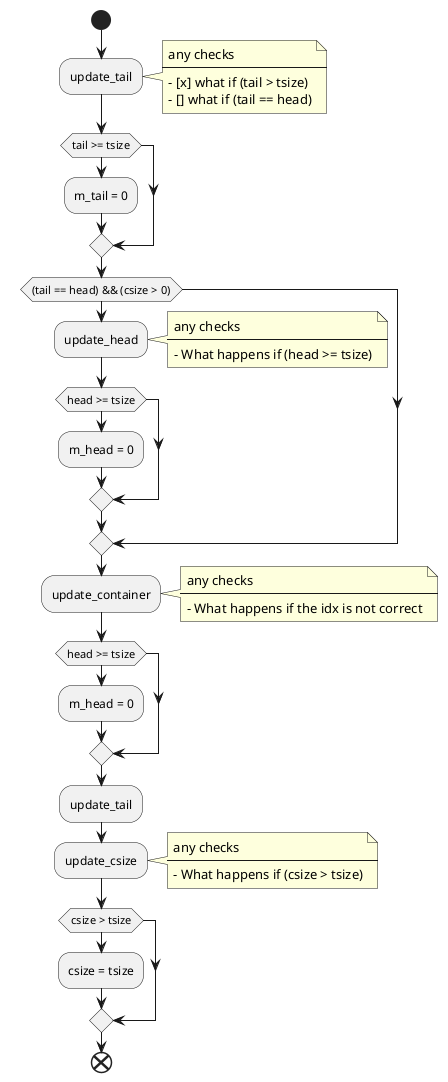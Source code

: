 @startuml cb_pb

start
:update_tail;
note right
any checks
----
- [x] what if (tail > tsize)
- [] what if (tail == head)
end note

if (tail >= tsize) then
    :m_tail = 0;
endif

if ((tail == head) && (csize > 0)) then
    :update_head;
    note right
    any checks
    ----
    - What happens if (head >= tsize)
    end note
    if (head >= tsize) then
        :m_head = 0;
    endif
endif

:update_container;
note right
any checks
----
- What happens if the idx is not correct
end note

if (head >= tsize) then
    :m_head = 0;
endif

:update_tail;
:update_csize;
note right
any checks
----
- What happens if (csize > tsize)
end note

if (csize > tsize) then
    :csize = tsize;
endif

end
@enduml
